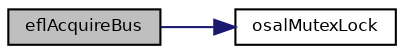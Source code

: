 digraph "eflAcquireBus"
{
  bgcolor="transparent";
  edge [fontname="Helvetica",fontsize="8",labelfontname="Helvetica",labelfontsize="8"];
  node [fontname="Helvetica",fontsize="8",shape=record];
  rankdir="LR";
  Node8 [label="eflAcquireBus",height=0.2,width=0.4,color="black", fillcolor="grey75", style="filled", fontcolor="black"];
  Node8 -> Node9 [color="midnightblue",fontsize="8",style="solid",fontname="Helvetica"];
  Node9 [label="osalMutexLock",height=0.2,width=0.4,color="black",URL="$group___o_s_a_l.html#ga61d5ae617457911ada2c83295c597348",tooltip="Locks the specified mutex. "];
}
